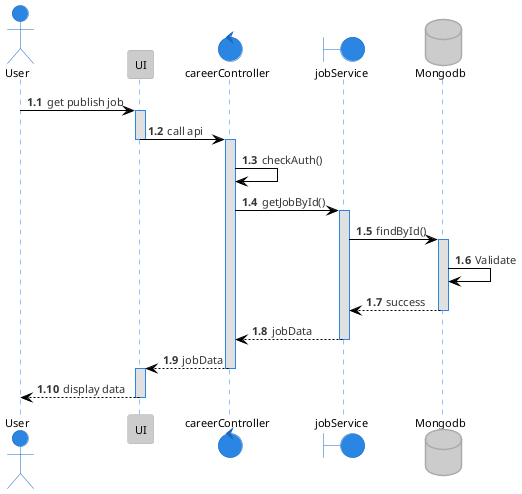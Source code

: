 @startuml getPublishJob
!theme reddress-lightblue

autonumber 1.1
actor User
participant UI
control  careerController
boundary jobService
database Mongodb


User -> UI: get publish job
activate UI
UI -> careerController: call api
deactivate UI
activate careerController
careerController -> careerController: checkAuth()
careerController -> jobService: getJobById()
activate jobService
jobService -> Mongodb: findById()
activate Mongodb
Mongodb -> Mongodb: Validate
Mongodb --> jobService: success
deactivate Mongodb
jobService --> careerController: jobData
deactivate jobService
careerController --> UI: jobData
deactivate careerController
activate UI
UI --> User: display data
deactivate UI

@enduml
